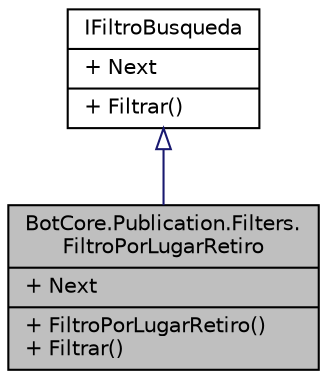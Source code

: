 digraph "BotCore.Publication.Filters.FiltroPorLugarRetiro"
{
 // INTERACTIVE_SVG=YES
 // LATEX_PDF_SIZE
  edge [fontname="Helvetica",fontsize="10",labelfontname="Helvetica",labelfontsize="10"];
  node [fontname="Helvetica",fontsize="10",shape=record];
  Node1 [label="{BotCore.Publication.Filters.\lFiltroPorLugarRetiro\n|+ Next\l|+ FiltroPorLugarRetiro()\l+ Filtrar()\l}",height=0.2,width=0.4,color="black", fillcolor="grey75", style="filled", fontcolor="black",tooltip="Clase que se encarga de filtrar las distintas publicaciones por lugar de retiro."];
  Node2 -> Node1 [dir="back",color="midnightblue",fontsize="10",style="solid",arrowtail="onormal",fontname="Helvetica"];
  Node2 [label="{IFiltroBusqueda\n|+ Next\l|+ Filtrar()\l}",height=0.2,width=0.4,color="black", fillcolor="white", style="filled",URL="$interfaceBotCore_1_1Publication_1_1Filters_1_1IFiltroBusqueda.html",tooltip="Interfaz que unifica tipos cuyo objetivo es devolver texto al bot para imprimir y retornar al usuario..."];
}
